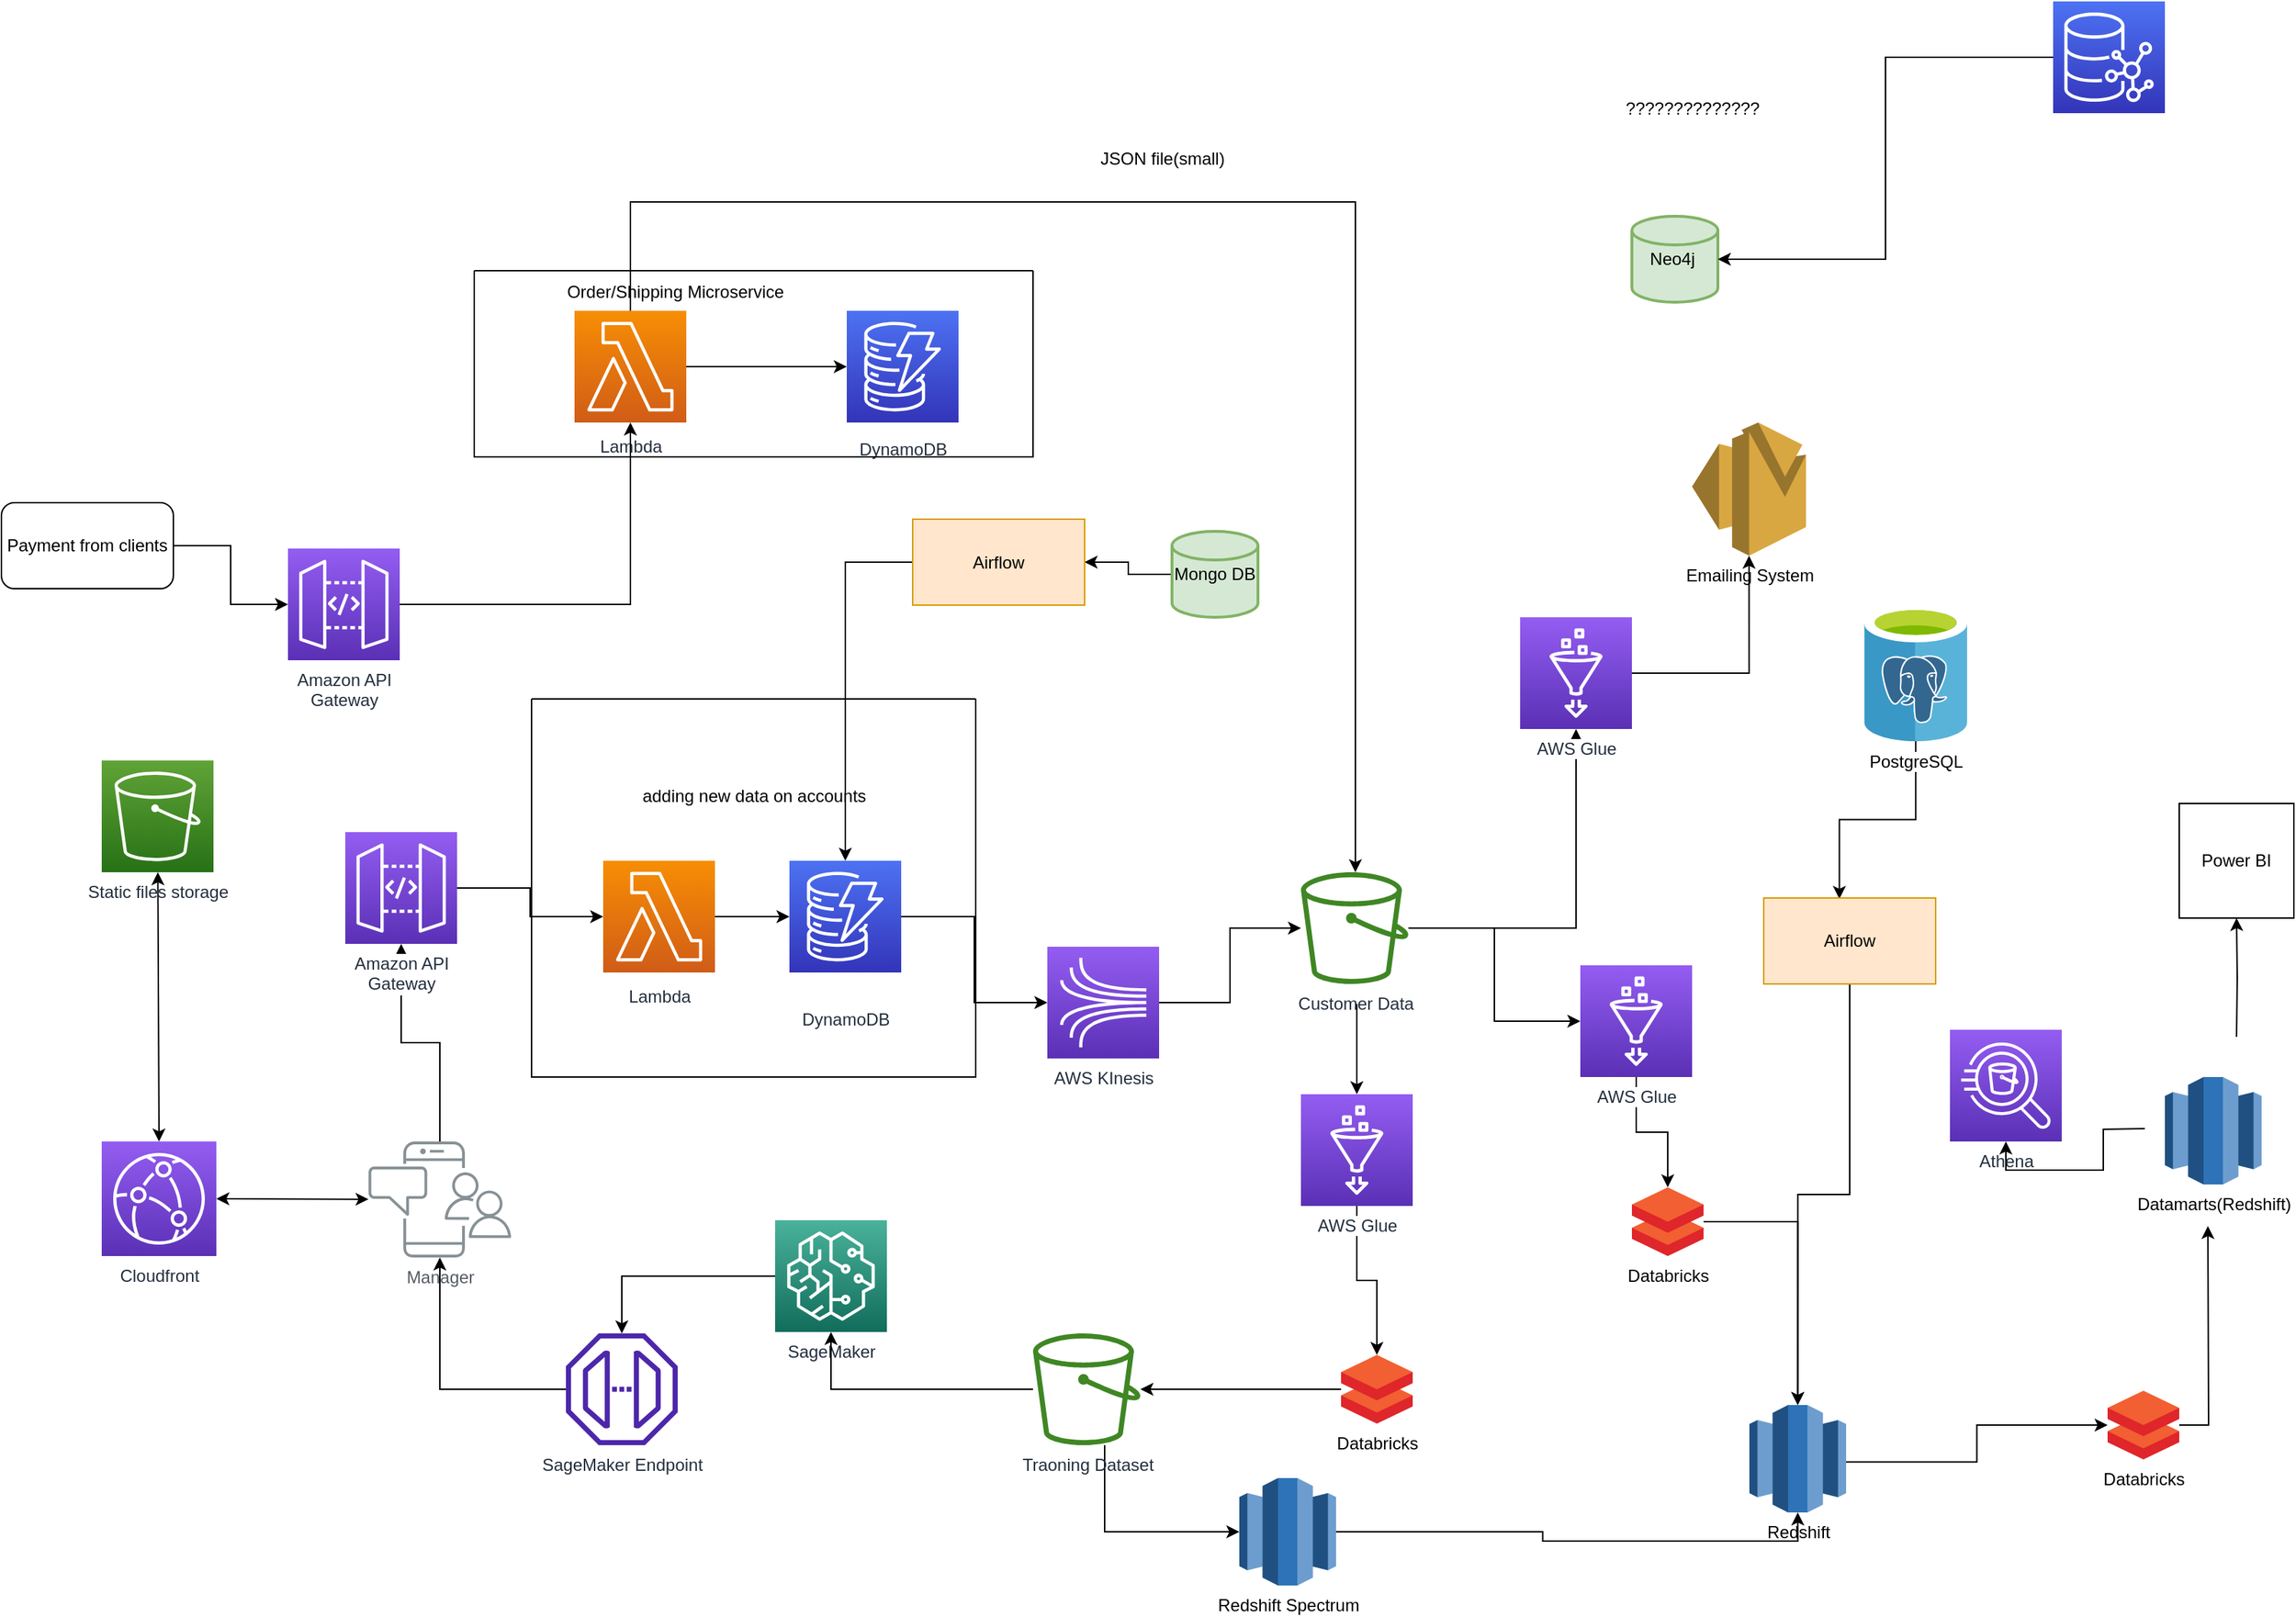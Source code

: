 <mxfile version="20.2.8" type="github">
  <diagram id="Ht1M8jgEwFfnCIfOTk4-" name="Page-1">
    <mxGraphModel dx="2317" dy="1286" grid="1" gridSize="10" guides="1" tooltips="1" connect="1" arrows="1" fold="1" page="1" pageScale="1" pageWidth="1654" pageHeight="1169" math="0" shadow="0">
      <root>
        <mxCell id="0" />
        <mxCell id="1" parent="0" />
        <mxCell id="upP_JpkpyjL7S7ulsonY-70" value="" style="edgeStyle=orthogonalEdgeStyle;rounded=0;orthogonalLoop=1;jettySize=auto;html=1;" parent="1" source="UEzPUAAOIrF-is8g5C7q-110" target="UEzPUAAOIrF-is8g5C7q-114" edge="1">
          <mxGeometry relative="1" as="geometry">
            <mxPoint x="316" y="745.5" as="targetPoint" />
          </mxGeometry>
        </mxCell>
        <mxCell id="UEzPUAAOIrF-is8g5C7q-110" value="Manager" style="outlineConnect=0;gradientColor=none;fontColor=#545B64;strokeColor=none;fillColor=#879196;dashed=0;verticalLabelPosition=bottom;verticalAlign=top;align=center;html=1;fontSize=12;fontStyle=0;aspect=fixed;shape=mxgraph.aws4.illustration_notification;pointerEvents=1;labelBackgroundColor=#ffffff;" parent="1" vertex="1">
          <mxGeometry x="266" y="836" width="100" height="81" as="geometry" />
        </mxCell>
        <mxCell id="WSCBGSfqBAQD8hPbPQq9-2" style="edgeStyle=orthogonalEdgeStyle;rounded=0;orthogonalLoop=1;jettySize=auto;html=1;" edge="1" parent="1" source="UEzPUAAOIrF-is8g5C7q-114" target="P4BvlFCygqtTmpREC3zi-1">
          <mxGeometry relative="1" as="geometry" />
        </mxCell>
        <mxCell id="UEzPUAAOIrF-is8g5C7q-114" value="Amazon API&lt;br&gt;Gateway&lt;br&gt;" style="outlineConnect=0;fontColor=#232F3E;gradientColor=#945DF2;gradientDirection=north;fillColor=#5A30B5;strokeColor=#ffffff;dashed=0;verticalLabelPosition=bottom;verticalAlign=top;align=center;html=1;fontSize=12;fontStyle=0;aspect=fixed;shape=mxgraph.aws4.resourceIcon;resIcon=mxgraph.aws4.api_gateway;labelBackgroundColor=#ffffff;" parent="1" vertex="1">
          <mxGeometry x="250" y="620" width="78" height="78" as="geometry" />
        </mxCell>
        <mxCell id="upP_JpkpyjL7S7ulsonY-38" value="" style="edgeStyle=orthogonalEdgeStyle;rounded=0;orthogonalLoop=1;jettySize=auto;html=1;" parent="1" source="upP_JpkpyjL7S7ulsonY-2" target="upP_JpkpyjL7S7ulsonY-6" edge="1">
          <mxGeometry relative="1" as="geometry" />
        </mxCell>
        <mxCell id="upP_JpkpyjL7S7ulsonY-2" value="SageMaker" style="sketch=0;points=[[0,0,0],[0.25,0,0],[0.5,0,0],[0.75,0,0],[1,0,0],[0,1,0],[0.25,1,0],[0.5,1,0],[0.75,1,0],[1,1,0],[0,0.25,0],[0,0.5,0],[0,0.75,0],[1,0.25,0],[1,0.5,0],[1,0.75,0]];outlineConnect=0;fontColor=#232F3E;gradientColor=#4AB29A;gradientDirection=north;fillColor=#116D5B;strokeColor=#ffffff;dashed=0;verticalLabelPosition=bottom;verticalAlign=top;align=center;html=1;fontSize=12;fontStyle=0;aspect=fixed;shape=mxgraph.aws4.resourceIcon;resIcon=mxgraph.aws4.sagemaker;" parent="1" vertex="1">
          <mxGeometry x="550" y="891" width="78" height="78" as="geometry" />
        </mxCell>
        <mxCell id="upP_JpkpyjL7S7ulsonY-6" value="SageMaker Endpoint" style="sketch=0;outlineConnect=0;fontColor=#232F3E;gradientColor=none;fillColor=#4D27AA;strokeColor=none;dashed=0;verticalLabelPosition=bottom;verticalAlign=top;align=center;html=1;fontSize=12;fontStyle=0;aspect=fixed;pointerEvents=1;shape=mxgraph.aws4.endpoint;" parent="1" vertex="1">
          <mxGeometry x="404" y="970" width="78" height="78" as="geometry" />
        </mxCell>
        <mxCell id="P4BvlFCygqtTmpREC3zi-9" style="edgeStyle=orthogonalEdgeStyle;rounded=0;orthogonalLoop=1;jettySize=auto;html=1;" parent="1" source="upP_JpkpyjL7S7ulsonY-12" target="P4BvlFCygqtTmpREC3zi-8" edge="1">
          <mxGeometry relative="1" as="geometry" />
        </mxCell>
        <mxCell id="WSCBGSfqBAQD8hPbPQq9-13" style="edgeStyle=orthogonalEdgeStyle;rounded=0;orthogonalLoop=1;jettySize=auto;html=1;" edge="1" parent="1" source="upP_JpkpyjL7S7ulsonY-12" target="WSCBGSfqBAQD8hPbPQq9-12">
          <mxGeometry relative="1" as="geometry" />
        </mxCell>
        <mxCell id="upP_JpkpyjL7S7ulsonY-12" value="Customer Data" style="sketch=0;outlineConnect=0;fontColor=#232F3E;gradientColor=none;fillColor=#3F8624;strokeColor=none;dashed=0;verticalLabelPosition=bottom;verticalAlign=top;align=center;html=1;fontSize=12;fontStyle=0;aspect=fixed;pointerEvents=1;shape=mxgraph.aws4.bucket;" parent="1" vertex="1">
          <mxGeometry x="917" y="648" width="75" height="78" as="geometry" />
        </mxCell>
        <mxCell id="upP_JpkpyjL7S7ulsonY-32" value="" style="edgeStyle=orthogonalEdgeStyle;rounded=0;orthogonalLoop=1;jettySize=auto;html=1;" parent="1" source="upP_JpkpyjL7S7ulsonY-14" target="upP_JpkpyjL7S7ulsonY-26" edge="1">
          <mxGeometry relative="1" as="geometry" />
        </mxCell>
        <mxCell id="upP_JpkpyjL7S7ulsonY-14" value="AWS Glue" style="outlineConnect=0;fontColor=#232F3E;gradientColor=#945DF2;gradientDirection=north;fillColor=#5A30B5;strokeColor=#ffffff;dashed=0;verticalLabelPosition=bottom;verticalAlign=top;align=center;html=1;fontSize=12;fontStyle=0;aspect=fixed;shape=mxgraph.aws4.resourceIcon;resIcon=mxgraph.aws4.glue;labelBackgroundColor=#ffffff;" parent="1" vertex="1">
          <mxGeometry x="917.0" y="803" width="78" height="78" as="geometry" />
        </mxCell>
        <mxCell id="upP_JpkpyjL7S7ulsonY-37" value="" style="edgeStyle=orthogonalEdgeStyle;rounded=0;orthogonalLoop=1;jettySize=auto;html=1;" parent="1" source="upP_JpkpyjL7S7ulsonY-18" target="upP_JpkpyjL7S7ulsonY-2" edge="1">
          <mxGeometry relative="1" as="geometry" />
        </mxCell>
        <mxCell id="WSCBGSfqBAQD8hPbPQq9-53" style="edgeStyle=orthogonalEdgeStyle;rounded=0;orthogonalLoop=1;jettySize=auto;html=1;entryX=0;entryY=0.5;entryDx=0;entryDy=0;entryPerimeter=0;" edge="1" parent="1" source="upP_JpkpyjL7S7ulsonY-18" target="WSCBGSfqBAQD8hPbPQq9-52">
          <mxGeometry relative="1" as="geometry">
            <Array as="points">
              <mxPoint x="780" y="1108" />
            </Array>
          </mxGeometry>
        </mxCell>
        <mxCell id="upP_JpkpyjL7S7ulsonY-18" value="Traoning Dataset" style="sketch=0;outlineConnect=0;fontColor=#232F3E;gradientColor=none;fillColor=#3F8624;strokeColor=none;dashed=0;verticalLabelPosition=bottom;verticalAlign=top;align=center;html=1;fontSize=12;fontStyle=0;aspect=fixed;pointerEvents=1;shape=mxgraph.aws4.bucket;" parent="1" vertex="1">
          <mxGeometry x="730" y="970" width="75" height="78" as="geometry" />
        </mxCell>
        <mxCell id="upP_JpkpyjL7S7ulsonY-33" value="" style="edgeStyle=none;rounded=0;orthogonalLoop=1;jettySize=auto;html=1;" parent="1" source="upP_JpkpyjL7S7ulsonY-26" target="upP_JpkpyjL7S7ulsonY-18" edge="1">
          <mxGeometry relative="1" as="geometry" />
        </mxCell>
        <mxCell id="upP_JpkpyjL7S7ulsonY-26" value="Databricks" style="sketch=0;aspect=fixed;html=1;points=[];align=center;image;fontSize=12;image=img/lib/mscae/Databricks.svg;" parent="1" vertex="1">
          <mxGeometry x="945" y="985" width="50" height="48" as="geometry" />
        </mxCell>
        <mxCell id="upP_JpkpyjL7S7ulsonY-28" value="" style="endArrow=classic;html=1;rounded=0;" parent="1" target="upP_JpkpyjL7S7ulsonY-14" edge="1">
          <mxGeometry width="50" height="50" relative="1" as="geometry">
            <mxPoint x="956" y="740" as="sourcePoint" />
            <mxPoint x="796" y="880" as="targetPoint" />
          </mxGeometry>
        </mxCell>
        <mxCell id="upP_JpkpyjL7S7ulsonY-39" value="" style="endArrow=classic;html=1;rounded=0;" parent="1" source="upP_JpkpyjL7S7ulsonY-6" target="UEzPUAAOIrF-is8g5C7q-110" edge="1">
          <mxGeometry width="50" height="50" relative="1" as="geometry">
            <mxPoint x="536" y="1010" as="sourcePoint" />
            <mxPoint x="586" y="960" as="targetPoint" />
            <Array as="points">
              <mxPoint x="316" y="1009" />
            </Array>
          </mxGeometry>
        </mxCell>
        <mxCell id="tdodf0jkLIOupHckZh31-3" style="edgeStyle=orthogonalEdgeStyle;rounded=0;orthogonalLoop=1;jettySize=auto;html=1;exitX=1;exitY=0.53;exitDx=0;exitDy=0;exitPerimeter=0;" parent="1" source="WSCBGSfqBAQD8hPbPQq9-43" target="tdodf0jkLIOupHckZh31-2" edge="1">
          <mxGeometry relative="1" as="geometry">
            <mxPoint x="1318" y="1054" as="sourcePoint" />
          </mxGeometry>
        </mxCell>
        <mxCell id="upP_JpkpyjL7S7ulsonY-82" value="" style="edgeStyle=orthogonalEdgeStyle;rounded=0;orthogonalLoop=1;jettySize=auto;html=1;" parent="1" source="upP_JpkpyjL7S7ulsonY-77" target="upP_JpkpyjL7S7ulsonY-80" edge="1">
          <mxGeometry relative="1" as="geometry" />
        </mxCell>
        <mxCell id="WSCBGSfqBAQD8hPbPQq9-19" style="edgeStyle=orthogonalEdgeStyle;rounded=0;orthogonalLoop=1;jettySize=auto;html=1;" edge="1" parent="1" source="upP_JpkpyjL7S7ulsonY-77" target="upP_JpkpyjL7S7ulsonY-12">
          <mxGeometry relative="1" as="geometry">
            <Array as="points">
              <mxPoint x="449" y="180" />
              <mxPoint x="955" y="180" />
            </Array>
          </mxGeometry>
        </mxCell>
        <mxCell id="upP_JpkpyjL7S7ulsonY-77" value="Lambda" style="outlineConnect=0;fontColor=#232F3E;gradientColor=#F78E04;gradientDirection=north;fillColor=#D05C17;strokeColor=#ffffff;dashed=0;verticalLabelPosition=bottom;verticalAlign=top;align=center;html=1;fontSize=12;fontStyle=0;aspect=fixed;shape=mxgraph.aws4.resourceIcon;resIcon=mxgraph.aws4.lambda;labelBackgroundColor=#ffffff;spacingTop=3;" parent="1" vertex="1">
          <mxGeometry x="410" y="256" width="78" height="78" as="geometry" />
        </mxCell>
        <mxCell id="upP_JpkpyjL7S7ulsonY-80" value="DynamoDB" style="outlineConnect=0;fontColor=#232F3E;gradientColor=#4D72F3;gradientDirection=north;fillColor=#3334B9;strokeColor=#ffffff;dashed=0;verticalLabelPosition=bottom;verticalAlign=top;align=center;html=1;fontSize=12;fontStyle=0;aspect=fixed;shape=mxgraph.aws4.resourceIcon;resIcon=mxgraph.aws4.dynamodb;labelBackgroundColor=#ffffff;spacingTop=5;" parent="1" vertex="1">
          <mxGeometry x="600.0" y="256" width="78" height="78" as="geometry" />
        </mxCell>
        <mxCell id="upP_JpkpyjL7S7ulsonY-93" value="" style="swimlane;startSize=0;" parent="1" vertex="1">
          <mxGeometry x="340" y="228" width="390" height="130" as="geometry" />
        </mxCell>
        <mxCell id="upP_JpkpyjL7S7ulsonY-88" value="Order/Shipping Microservice" style="text;html=1;align=center;verticalAlign=middle;resizable=0;points=[];autosize=1;strokeColor=none;fillColor=none;" parent="upP_JpkpyjL7S7ulsonY-93" vertex="1">
          <mxGeometry x="55" width="170" height="30" as="geometry" />
        </mxCell>
        <mxCell id="upP_JpkpyjL7S7ulsonY-122" value="" style="swimlane;startSize=0;" parent="1" vertex="1">
          <mxGeometry x="380" y="527" width="310" height="264" as="geometry" />
        </mxCell>
        <mxCell id="upP_JpkpyjL7S7ulsonY-123" value="adding new data on accounts" style="text;html=1;align=center;verticalAlign=middle;resizable=0;points=[];autosize=1;strokeColor=none;fillColor=none;" parent="upP_JpkpyjL7S7ulsonY-122" vertex="1">
          <mxGeometry x="65" y="53" width="180" height="30" as="geometry" />
        </mxCell>
        <mxCell id="upP_JpkpyjL7S7ulsonY-120" value="&#xa;&lt;span style=&quot;color: rgb(35, 47, 62); font-family: Helvetica; font-size: 12px; font-style: normal; font-variant-ligatures: normal; font-variant-caps: normal; font-weight: 400; letter-spacing: normal; orphans: 2; text-align: center; text-indent: 0px; text-transform: none; widows: 2; word-spacing: 0px; -webkit-text-stroke-width: 0px; background-color: rgb(255, 255, 255); text-decoration-thickness: initial; text-decoration-style: initial; text-decoration-color: initial; float: none; display: inline !important;&quot;&gt;DynamoDB&lt;/span&gt;&#xa;&#xa;" style="outlineConnect=0;fontColor=#232F3E;gradientColor=#4D72F3;gradientDirection=north;fillColor=#3334B9;strokeColor=#ffffff;dashed=0;verticalLabelPosition=bottom;verticalAlign=top;align=center;html=1;fontSize=12;fontStyle=0;aspect=fixed;shape=mxgraph.aws4.resourceIcon;resIcon=mxgraph.aws4.dynamodb;labelBackgroundColor=#ffffff;spacingTop=5;" parent="upP_JpkpyjL7S7ulsonY-122" vertex="1">
          <mxGeometry x="180.0" y="113" width="78" height="78" as="geometry" />
        </mxCell>
        <mxCell id="P4BvlFCygqtTmpREC3zi-5" value="" style="edgeStyle=orthogonalEdgeStyle;rounded=0;orthogonalLoop=1;jettySize=auto;html=1;" parent="upP_JpkpyjL7S7ulsonY-122" source="P4BvlFCygqtTmpREC3zi-1" target="upP_JpkpyjL7S7ulsonY-120" edge="1">
          <mxGeometry relative="1" as="geometry" />
        </mxCell>
        <mxCell id="P4BvlFCygqtTmpREC3zi-1" value="Lambda" style="outlineConnect=0;fontColor=#232F3E;gradientColor=#F78E04;gradientDirection=north;fillColor=#D05C17;strokeColor=#ffffff;dashed=0;verticalLabelPosition=bottom;verticalAlign=top;align=center;html=1;fontSize=12;fontStyle=0;aspect=fixed;shape=mxgraph.aws4.resourceIcon;resIcon=mxgraph.aws4.lambda;labelBackgroundColor=#ffffff;spacingTop=3;" parent="upP_JpkpyjL7S7ulsonY-122" vertex="1">
          <mxGeometry x="50" y="113" width="78" height="78" as="geometry" />
        </mxCell>
        <mxCell id="upP_JpkpyjL7S7ulsonY-126" value="Static files storage" style="sketch=0;points=[[0,0,0],[0.25,0,0],[0.5,0,0],[0.75,0,0],[1,0,0],[0,1,0],[0.25,1,0],[0.5,1,0],[0.75,1,0],[1,1,0],[0,0.25,0],[0,0.5,0],[0,0.75,0],[1,0.25,0],[1,0.5,0],[1,0.75,0]];outlineConnect=0;fontColor=#232F3E;gradientColor=#60A337;gradientDirection=north;fillColor=#277116;strokeColor=#ffffff;dashed=0;verticalLabelPosition=bottom;verticalAlign=top;align=center;html=1;fontSize=12;fontStyle=0;aspect=fixed;shape=mxgraph.aws4.resourceIcon;resIcon=mxgraph.aws4.s3;labelBackgroundColor=none;labelBorderColor=none;" parent="1" vertex="1">
          <mxGeometry x="80" y="570" width="78" height="78" as="geometry" />
        </mxCell>
        <mxCell id="upP_JpkpyjL7S7ulsonY-127" value="Cloudfront&lt;br&gt;" style="sketch=0;points=[[0,0,0],[0.25,0,0],[0.5,0,0],[0.75,0,0],[1,0,0],[0,1,0],[0.25,1,0],[0.5,1,0],[0.75,1,0],[1,1,0],[0,0.25,0],[0,0.5,0],[0,0.75,0],[1,0.25,0],[1,0.5,0],[1,0.75,0]];outlineConnect=0;fontColor=#232F3E;gradientColor=#945DF2;gradientDirection=north;fillColor=#5A30B5;strokeColor=#ffffff;dashed=0;verticalLabelPosition=bottom;verticalAlign=top;align=center;html=1;fontSize=12;fontStyle=0;aspect=fixed;shape=mxgraph.aws4.resourceIcon;resIcon=mxgraph.aws4.cloudfront;labelBackgroundColor=none;labelBorderColor=none;" parent="1" vertex="1">
          <mxGeometry x="80" y="836" width="80" height="80" as="geometry" />
        </mxCell>
        <mxCell id="upP_JpkpyjL7S7ulsonY-130" value="" style="endArrow=classic;startArrow=classic;html=1;rounded=0;fontColor=#000000;entryX=1;entryY=0.5;entryDx=0;entryDy=0;entryPerimeter=0;" parent="1" source="UEzPUAAOIrF-is8g5C7q-110" target="upP_JpkpyjL7S7ulsonY-127" edge="1">
          <mxGeometry width="50" height="50" relative="1" as="geometry">
            <mxPoint x="510" y="820" as="sourcePoint" />
            <mxPoint x="560" y="770" as="targetPoint" />
          </mxGeometry>
        </mxCell>
        <mxCell id="upP_JpkpyjL7S7ulsonY-131" value="" style="endArrow=classic;startArrow=classic;html=1;rounded=0;fontColor=#000000;exitX=0.5;exitY=0;exitDx=0;exitDy=0;exitPerimeter=0;" parent="1" source="upP_JpkpyjL7S7ulsonY-127" target="upP_JpkpyjL7S7ulsonY-126" edge="1">
          <mxGeometry width="50" height="50" relative="1" as="geometry">
            <mxPoint x="120" y="830" as="sourcePoint" />
            <mxPoint x="560" y="770" as="targetPoint" />
          </mxGeometry>
        </mxCell>
        <mxCell id="P4BvlFCygqtTmpREC3zi-6" style="edgeStyle=orthogonalEdgeStyle;rounded=0;orthogonalLoop=1;jettySize=auto;html=1;entryX=0;entryY=0.5;entryDx=0;entryDy=0;entryPerimeter=0;" parent="1" source="upP_JpkpyjL7S7ulsonY-120" target="tdodf0jkLIOupHckZh31-1" edge="1">
          <mxGeometry relative="1" as="geometry">
            <mxPoint x="716" y="739" as="targetPoint" />
          </mxGeometry>
        </mxCell>
        <mxCell id="P4BvlFCygqtTmpREC3zi-11" style="edgeStyle=orthogonalEdgeStyle;rounded=0;orthogonalLoop=1;jettySize=auto;html=1;entryX=0.5;entryY=0;entryDx=0;entryDy=0;entryPerimeter=0;" parent="1" source="P4BvlFCygqtTmpREC3zi-7" target="WSCBGSfqBAQD8hPbPQq9-43" edge="1">
          <mxGeometry relative="1" as="geometry">
            <mxPoint x="1254" y="990" as="targetPoint" />
          </mxGeometry>
        </mxCell>
        <mxCell id="P4BvlFCygqtTmpREC3zi-7" value="Databricks" style="sketch=0;aspect=fixed;html=1;points=[];align=center;image;fontSize=12;image=img/lib/mscae/Databricks.svg;" parent="1" vertex="1">
          <mxGeometry x="1148" y="868" width="50" height="48" as="geometry" />
        </mxCell>
        <mxCell id="P4BvlFCygqtTmpREC3zi-10" style="edgeStyle=orthogonalEdgeStyle;rounded=0;orthogonalLoop=1;jettySize=auto;html=1;" parent="1" source="P4BvlFCygqtTmpREC3zi-8" target="P4BvlFCygqtTmpREC3zi-7" edge="1">
          <mxGeometry relative="1" as="geometry" />
        </mxCell>
        <mxCell id="P4BvlFCygqtTmpREC3zi-8" value="AWS Glue" style="outlineConnect=0;fontColor=#232F3E;gradientColor=#945DF2;gradientDirection=north;fillColor=#5A30B5;strokeColor=#ffffff;dashed=0;verticalLabelPosition=bottom;verticalAlign=top;align=center;html=1;fontSize=12;fontStyle=0;aspect=fixed;shape=mxgraph.aws4.resourceIcon;resIcon=mxgraph.aws4.glue;labelBackgroundColor=#ffffff;" parent="1" vertex="1">
          <mxGeometry x="1112.0" y="713" width="78" height="78" as="geometry" />
        </mxCell>
        <mxCell id="tdodf0jkLIOupHckZh31-6" style="edgeStyle=orthogonalEdgeStyle;rounded=0;orthogonalLoop=1;jettySize=auto;html=1;" parent="1" source="tdodf0jkLIOupHckZh31-1" target="upP_JpkpyjL7S7ulsonY-12" edge="1">
          <mxGeometry relative="1" as="geometry">
            <mxPoint x="856.007" y="739" as="targetPoint" />
          </mxGeometry>
        </mxCell>
        <mxCell id="tdodf0jkLIOupHckZh31-1" value="AWS KInesis" style="sketch=0;points=[[0,0,0],[0.25,0,0],[0.5,0,0],[0.75,0,0],[1,0,0],[0,1,0],[0.25,1,0],[0.5,1,0],[0.75,1,0],[1,1,0],[0,0.25,0],[0,0.5,0],[0,0.75,0],[1,0.25,0],[1,0.5,0],[1,0.75,0]];outlineConnect=0;fontColor=#232F3E;gradientColor=#945DF2;gradientDirection=north;fillColor=#5A30B5;strokeColor=#ffffff;dashed=0;verticalLabelPosition=bottom;verticalAlign=top;align=center;html=1;fontSize=12;fontStyle=0;aspect=fixed;shape=mxgraph.aws4.resourceIcon;resIcon=mxgraph.aws4.kinesis;" parent="1" vertex="1">
          <mxGeometry x="740" y="700" width="78" height="78" as="geometry" />
        </mxCell>
        <mxCell id="tdodf0jkLIOupHckZh31-4" style="edgeStyle=orthogonalEdgeStyle;rounded=0;orthogonalLoop=1;jettySize=auto;html=1;" parent="1" source="tdodf0jkLIOupHckZh31-2" edge="1">
          <mxGeometry relative="1" as="geometry">
            <mxPoint x="1550" y="895" as="targetPoint" />
          </mxGeometry>
        </mxCell>
        <mxCell id="WSCBGSfqBAQD8hPbPQq9-36" style="edgeStyle=orthogonalEdgeStyle;rounded=0;orthogonalLoop=1;jettySize=auto;html=1;entryX=0.5;entryY=1;entryDx=0;entryDy=0;entryPerimeter=0;" edge="1" parent="1" target="WSCBGSfqBAQD8hPbPQq9-33">
          <mxGeometry relative="1" as="geometry">
            <mxPoint x="1506" y="827.0" as="sourcePoint" />
          </mxGeometry>
        </mxCell>
        <mxCell id="tdodf0jkLIOupHckZh31-2" value="Databricks" style="sketch=0;aspect=fixed;html=1;points=[];align=center;image;fontSize=12;image=img/lib/mscae/Databricks.svg;" parent="1" vertex="1">
          <mxGeometry x="1480" y="1010" width="50" height="48" as="geometry" />
        </mxCell>
        <mxCell id="WSCBGSfqBAQD8hPbPQq9-7" style="edgeStyle=orthogonalEdgeStyle;rounded=0;orthogonalLoop=1;jettySize=auto;html=1;" edge="1" parent="1" source="WSCBGSfqBAQD8hPbPQq9-3" target="WSCBGSfqBAQD8hPbPQq9-6">
          <mxGeometry relative="1" as="geometry" />
        </mxCell>
        <mxCell id="WSCBGSfqBAQD8hPbPQq9-3" value="Payment from clients" style="rounded=1;whiteSpace=wrap;html=1;fontColor=#000000;labelBackgroundColor=none;labelBorderColor=none;" vertex="1" parent="1">
          <mxGeometry x="10" y="390" width="120" height="60" as="geometry" />
        </mxCell>
        <mxCell id="WSCBGSfqBAQD8hPbPQq9-8" style="edgeStyle=orthogonalEdgeStyle;rounded=0;orthogonalLoop=1;jettySize=auto;html=1;" edge="1" parent="1" source="WSCBGSfqBAQD8hPbPQq9-6" target="upP_JpkpyjL7S7ulsonY-77">
          <mxGeometry relative="1" as="geometry">
            <mxPoint x="599" y="530" as="targetPoint" />
          </mxGeometry>
        </mxCell>
        <mxCell id="WSCBGSfqBAQD8hPbPQq9-6" value="Amazon API&lt;br&gt;Gateway&lt;br&gt;" style="outlineConnect=0;fontColor=#232F3E;gradientColor=#945DF2;gradientDirection=north;fillColor=#5A30B5;strokeColor=#ffffff;dashed=0;verticalLabelPosition=bottom;verticalAlign=top;align=center;html=1;fontSize=12;fontStyle=0;aspect=fixed;shape=mxgraph.aws4.resourceIcon;resIcon=mxgraph.aws4.api_gateway;labelBackgroundColor=#ffffff;" vertex="1" parent="1">
          <mxGeometry x="210" y="422" width="78" height="78" as="geometry" />
        </mxCell>
        <mxCell id="WSCBGSfqBAQD8hPbPQq9-11" value="Emailing System" style="outlineConnect=0;dashed=0;verticalLabelPosition=bottom;verticalAlign=top;align=center;html=1;shape=mxgraph.aws3.ses;fillColor=#D9A741;gradientColor=none;labelBackgroundColor=none;labelBorderColor=none;fontColor=#000000;" vertex="1" parent="1">
          <mxGeometry x="1190" y="334" width="79.5" height="93" as="geometry" />
        </mxCell>
        <mxCell id="WSCBGSfqBAQD8hPbPQq9-14" style="edgeStyle=orthogonalEdgeStyle;rounded=0;orthogonalLoop=1;jettySize=auto;html=1;entryX=0.5;entryY=1;entryDx=0;entryDy=0;entryPerimeter=0;" edge="1" parent="1" source="WSCBGSfqBAQD8hPbPQq9-12" target="WSCBGSfqBAQD8hPbPQq9-11">
          <mxGeometry relative="1" as="geometry" />
        </mxCell>
        <mxCell id="WSCBGSfqBAQD8hPbPQq9-12" value="AWS Glue" style="outlineConnect=0;fontColor=#232F3E;gradientColor=#945DF2;gradientDirection=north;fillColor=#5A30B5;strokeColor=#ffffff;dashed=0;verticalLabelPosition=bottom;verticalAlign=top;align=center;html=1;fontSize=12;fontStyle=0;aspect=fixed;shape=mxgraph.aws4.resourceIcon;resIcon=mxgraph.aws4.glue;labelBackgroundColor=#ffffff;" vertex="1" parent="1">
          <mxGeometry x="1070.0" y="470" width="78" height="78" as="geometry" />
        </mxCell>
        <mxCell id="WSCBGSfqBAQD8hPbPQq9-20" value="JSON file(small)" style="text;html=1;align=center;verticalAlign=middle;resizable=0;points=[];autosize=1;strokeColor=none;fillColor=none;" vertex="1" parent="1">
          <mxGeometry x="765" y="135" width="110" height="30" as="geometry" />
        </mxCell>
        <mxCell id="WSCBGSfqBAQD8hPbPQq9-25" style="edgeStyle=orthogonalEdgeStyle;rounded=0;orthogonalLoop=1;jettySize=auto;html=1;entryX=0.5;entryY=1;entryDx=0;entryDy=0;" edge="1" parent="1" target="WSCBGSfqBAQD8hPbPQq9-37">
          <mxGeometry relative="1" as="geometry">
            <mxPoint x="1570" y="763" as="sourcePoint" />
            <mxPoint x="1544.0" y="698.0" as="targetPoint" />
          </mxGeometry>
        </mxCell>
        <mxCell id="WSCBGSfqBAQD8hPbPQq9-30" style="edgeStyle=orthogonalEdgeStyle;rounded=0;orthogonalLoop=1;jettySize=auto;html=1;entryX=0.44;entryY=0.01;entryDx=0;entryDy=0;entryPerimeter=0;" edge="1" parent="1" source="WSCBGSfqBAQD8hPbPQq9-28" target="WSCBGSfqBAQD8hPbPQq9-29">
          <mxGeometry relative="1" as="geometry" />
        </mxCell>
        <mxCell id="WSCBGSfqBAQD8hPbPQq9-28" value="PostgreSQL" style="sketch=0;aspect=fixed;html=1;points=[];align=center;image;fontSize=12;image=img/lib/mscae/Azure_Database_for_PostgreSQL_servers.svg;" vertex="1" parent="1">
          <mxGeometry x="1310" y="461.5" width="72.2" height="95" as="geometry" />
        </mxCell>
        <mxCell id="WSCBGSfqBAQD8hPbPQq9-32" style="edgeStyle=orthogonalEdgeStyle;rounded=0;orthogonalLoop=1;jettySize=auto;html=1;entryX=0.5;entryY=0;entryDx=0;entryDy=0;entryPerimeter=0;" edge="1" parent="1" source="WSCBGSfqBAQD8hPbPQq9-29" target="WSCBGSfqBAQD8hPbPQq9-43">
          <mxGeometry relative="1" as="geometry">
            <mxPoint x="1280" y="900" as="targetPoint" />
          </mxGeometry>
        </mxCell>
        <mxCell id="WSCBGSfqBAQD8hPbPQq9-29" value="Airflow" style="rounded=0;whiteSpace=wrap;html=1;fillColor=#ffe6cc;strokeColor=#d79b00;" vertex="1" parent="1">
          <mxGeometry x="1240" y="666" width="120" height="60" as="geometry" />
        </mxCell>
        <mxCell id="WSCBGSfqBAQD8hPbPQq9-33" value="Athena" style="sketch=0;points=[[0,0,0],[0.25,0,0],[0.5,0,0],[0.75,0,0],[1,0,0],[0,1,0],[0.25,1,0],[0.5,1,0],[0.75,1,0],[1,1,0],[0,0.25,0],[0,0.5,0],[0,0.75,0],[1,0.25,0],[1,0.5,0],[1,0.75,0]];outlineConnect=0;fontColor=#232F3E;gradientColor=#945DF2;gradientDirection=north;fillColor=#5A30B5;strokeColor=#ffffff;dashed=0;verticalLabelPosition=bottom;verticalAlign=top;align=center;html=1;fontSize=12;fontStyle=0;aspect=fixed;shape=mxgraph.aws4.resourceIcon;resIcon=mxgraph.aws4.athena;" vertex="1" parent="1">
          <mxGeometry x="1370" y="758" width="78" height="78" as="geometry" />
        </mxCell>
        <mxCell id="WSCBGSfqBAQD8hPbPQq9-37" value="Power BI" style="whiteSpace=wrap;html=1;aspect=fixed;" vertex="1" parent="1">
          <mxGeometry x="1530" y="600" width="80" height="80" as="geometry" />
        </mxCell>
        <mxCell id="WSCBGSfqBAQD8hPbPQq9-40" style="edgeStyle=orthogonalEdgeStyle;rounded=0;orthogonalLoop=1;jettySize=auto;html=1;entryX=1;entryY=0.5;entryDx=0;entryDy=0;" edge="1" parent="1" source="WSCBGSfqBAQD8hPbPQq9-38" target="WSCBGSfqBAQD8hPbPQq9-39">
          <mxGeometry relative="1" as="geometry" />
        </mxCell>
        <mxCell id="WSCBGSfqBAQD8hPbPQq9-38" value="Mongo DB" style="strokeWidth=2;html=1;shape=mxgraph.flowchart.database;whiteSpace=wrap;fillColor=#d5e8d4;strokeColor=#82b366;" vertex="1" parent="1">
          <mxGeometry x="827" y="410" width="60" height="60" as="geometry" />
        </mxCell>
        <mxCell id="WSCBGSfqBAQD8hPbPQq9-41" style="edgeStyle=orthogonalEdgeStyle;rounded=0;orthogonalLoop=1;jettySize=auto;html=1;" edge="1" parent="1" source="WSCBGSfqBAQD8hPbPQq9-39" target="upP_JpkpyjL7S7ulsonY-120">
          <mxGeometry relative="1" as="geometry" />
        </mxCell>
        <mxCell id="WSCBGSfqBAQD8hPbPQq9-39" value="Airflow" style="rounded=0;whiteSpace=wrap;html=1;fillColor=#ffe6cc;strokeColor=#d79b00;" vertex="1" parent="1">
          <mxGeometry x="646" y="401.5" width="120" height="60" as="geometry" />
        </mxCell>
        <mxCell id="WSCBGSfqBAQD8hPbPQq9-43" value="Redshift" style="outlineConnect=0;dashed=0;verticalLabelPosition=bottom;verticalAlign=top;align=center;html=1;shape=mxgraph.aws3.redshift;fillColor=#2E73B8;gradientColor=none;" vertex="1" parent="1">
          <mxGeometry x="1230" y="1020" width="67.5" height="75" as="geometry" />
        </mxCell>
        <mxCell id="WSCBGSfqBAQD8hPbPQq9-46" value="Neo4j&amp;nbsp;" style="strokeWidth=2;html=1;shape=mxgraph.flowchart.database;whiteSpace=wrap;fillColor=#d5e8d4;strokeColor=#82b366;" vertex="1" parent="1">
          <mxGeometry x="1148" y="190" width="60" height="60" as="geometry" />
        </mxCell>
        <mxCell id="WSCBGSfqBAQD8hPbPQq9-48" style="edgeStyle=orthogonalEdgeStyle;rounded=0;orthogonalLoop=1;jettySize=auto;html=1;entryX=1;entryY=0.5;entryDx=0;entryDy=0;entryPerimeter=0;" edge="1" parent="1" source="WSCBGSfqBAQD8hPbPQq9-47" target="WSCBGSfqBAQD8hPbPQq9-46">
          <mxGeometry relative="1" as="geometry" />
        </mxCell>
        <mxCell id="WSCBGSfqBAQD8hPbPQq9-47" value="" style="sketch=0;points=[[0,0,0],[0.25,0,0],[0.5,0,0],[0.75,0,0],[1,0,0],[0,1,0],[0.25,1,0],[0.5,1,0],[0.75,1,0],[1,1,0],[0,0.25,0],[0,0.5,0],[0,0.75,0],[1,0.25,0],[1,0.5,0],[1,0.75,0]];outlineConnect=0;fontColor=#232F3E;gradientColor=#4D72F3;gradientDirection=north;fillColor=#3334B9;strokeColor=#ffffff;dashed=0;verticalLabelPosition=bottom;verticalAlign=top;align=center;html=1;fontSize=12;fontStyle=0;aspect=fixed;shape=mxgraph.aws4.resourceIcon;resIcon=mxgraph.aws4.neptune;" vertex="1" parent="1">
          <mxGeometry x="1442" y="40" width="78" height="78" as="geometry" />
        </mxCell>
        <mxCell id="WSCBGSfqBAQD8hPbPQq9-49" value="??????????????" style="text;html=1;align=center;verticalAlign=middle;resizable=0;points=[];autosize=1;strokeColor=none;fillColor=none;" vertex="1" parent="1">
          <mxGeometry x="1130" y="100" width="120" height="30" as="geometry" />
        </mxCell>
        <mxCell id="WSCBGSfqBAQD8hPbPQq9-50" value="Datamarts(Redshift)" style="outlineConnect=0;dashed=0;verticalLabelPosition=bottom;verticalAlign=top;align=center;html=1;shape=mxgraph.aws3.redshift;fillColor=#2E73B8;gradientColor=none;" vertex="1" parent="1">
          <mxGeometry x="1520" y="791" width="67.5" height="75" as="geometry" />
        </mxCell>
        <mxCell id="WSCBGSfqBAQD8hPbPQq9-54" style="edgeStyle=orthogonalEdgeStyle;rounded=0;orthogonalLoop=1;jettySize=auto;html=1;entryX=0.5;entryY=1;entryDx=0;entryDy=0;entryPerimeter=0;" edge="1" parent="1" source="WSCBGSfqBAQD8hPbPQq9-52" target="WSCBGSfqBAQD8hPbPQq9-43">
          <mxGeometry relative="1" as="geometry" />
        </mxCell>
        <mxCell id="WSCBGSfqBAQD8hPbPQq9-52" value="Redshift Spectrum" style="outlineConnect=0;dashed=0;verticalLabelPosition=bottom;verticalAlign=top;align=center;html=1;shape=mxgraph.aws3.redshift;fillColor=#2E73B8;gradientColor=none;" vertex="1" parent="1">
          <mxGeometry x="874" y="1071" width="67.5" height="75" as="geometry" />
        </mxCell>
      </root>
    </mxGraphModel>
  </diagram>
</mxfile>
